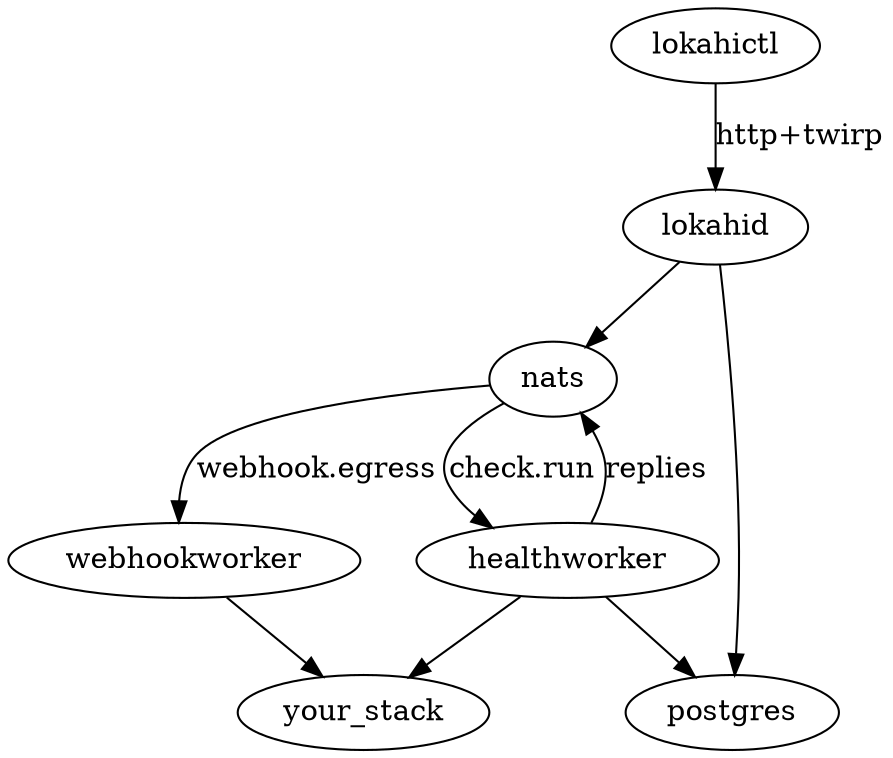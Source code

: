 digraph G {
  lokahictl -> lokahid [ label="http+twirp" ]

  lokahid -> nats
  lokahid -> postgres
  
  nats -> webhookworker [ label="webhook.egress" ]
  webhookworker -> your_stack

  healthworker -> nats [ label="replies" ]
  nats -> healthworker [ label="check.run" ]
  healthworker -> postgres
  healthworker -> your_stack
}
